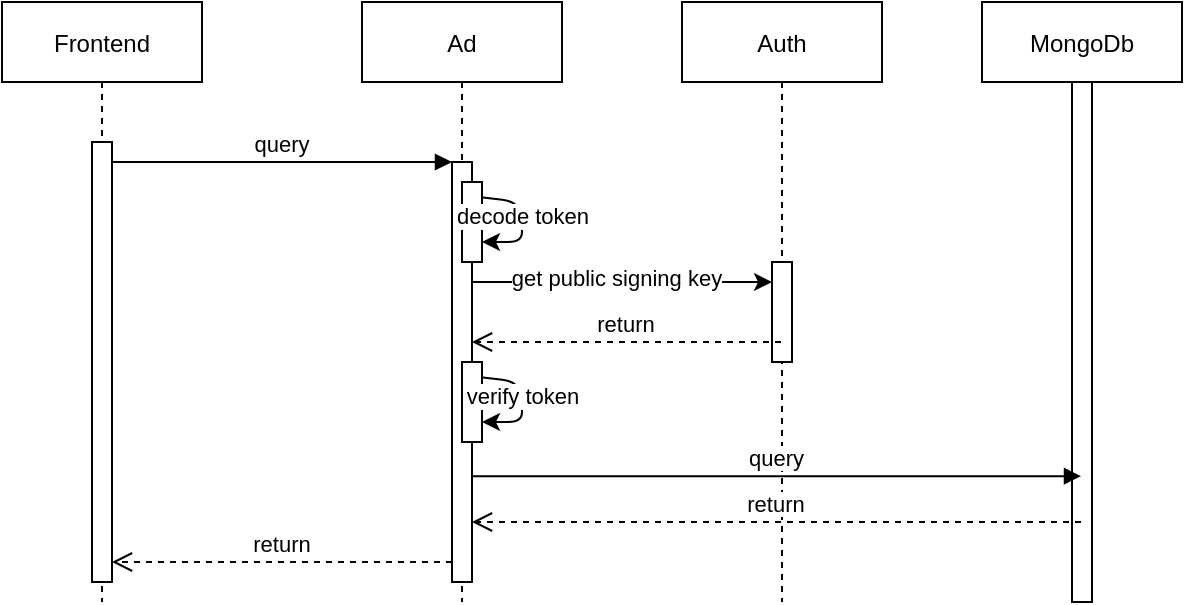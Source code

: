 <mxfile version="13.6.5" type="github">
  <diagram id="kgpKYQtTHZ0yAKxKKP6v" name="Page-1">
    <mxGraphModel dx="815" dy="408" grid="1" gridSize="10" guides="1" tooltips="1" connect="1" arrows="1" fold="1" page="1" pageScale="1" pageWidth="850" pageHeight="1100" math="0" shadow="0">
      <root>
        <mxCell id="0" />
        <mxCell id="1" parent="0" />
        <mxCell id="3nuBFxr9cyL0pnOWT2aG-1" value="Frontend" style="shape=umlLifeline;perimeter=lifelinePerimeter;container=1;collapsible=0;recursiveResize=0;rounded=0;shadow=0;strokeWidth=1;" parent="1" vertex="1">
          <mxGeometry x="120" y="80" width="100" height="300" as="geometry" />
        </mxCell>
        <mxCell id="3nuBFxr9cyL0pnOWT2aG-2" value="" style="points=[];perimeter=orthogonalPerimeter;rounded=0;shadow=0;strokeWidth=1;" parent="3nuBFxr9cyL0pnOWT2aG-1" vertex="1">
          <mxGeometry x="45" y="70" width="10" height="220" as="geometry" />
        </mxCell>
        <mxCell id="3nuBFxr9cyL0pnOWT2aG-5" value="Ad" style="shape=umlLifeline;perimeter=lifelinePerimeter;container=1;collapsible=0;recursiveResize=0;rounded=0;shadow=0;strokeWidth=1;" parent="1" vertex="1">
          <mxGeometry x="300" y="80" width="100" height="300" as="geometry" />
        </mxCell>
        <mxCell id="3nuBFxr9cyL0pnOWT2aG-6" value="" style="points=[];perimeter=orthogonalPerimeter;rounded=0;shadow=0;strokeWidth=1;" parent="3nuBFxr9cyL0pnOWT2aG-5" vertex="1">
          <mxGeometry x="45" y="80" width="10" height="210" as="geometry" />
        </mxCell>
        <mxCell id="EOMGYpdPPCJ4cfen_5Y8-10" value="" style="points=[];perimeter=orthogonalPerimeter;rounded=0;shadow=0;strokeWidth=1;" vertex="1" parent="3nuBFxr9cyL0pnOWT2aG-5">
          <mxGeometry x="50" y="180" width="10" height="40" as="geometry" />
        </mxCell>
        <mxCell id="EOMGYpdPPCJ4cfen_5Y8-11" value="" style="endArrow=classic;html=1;exitX=1.043;exitY=0.193;exitDx=0;exitDy=0;exitPerimeter=0;" edge="1" source="EOMGYpdPPCJ4cfen_5Y8-10" target="EOMGYpdPPCJ4cfen_5Y8-10" parent="3nuBFxr9cyL0pnOWT2aG-5">
          <mxGeometry width="50" height="50" relative="1" as="geometry">
            <mxPoint x="100" y="230" as="sourcePoint" />
            <mxPoint x="150" y="180" as="targetPoint" />
          </mxGeometry>
        </mxCell>
        <mxCell id="EOMGYpdPPCJ4cfen_5Y8-12" value="verify token" style="edgeLabel;html=1;align=center;verticalAlign=middle;resizable=0;points=[];" vertex="1" connectable="0" parent="EOMGYpdPPCJ4cfen_5Y8-11">
          <mxGeometry x="-0.34" y="-6" relative="1" as="geometry">
            <mxPoint x="6" y="7" as="offset" />
          </mxGeometry>
        </mxCell>
        <mxCell id="3nuBFxr9cyL0pnOWT2aG-7" value="return" style="verticalAlign=bottom;endArrow=open;dashed=1;endSize=8;exitX=0;exitY=0.95;shadow=0;strokeWidth=1;" parent="1" edge="1">
          <mxGeometry relative="1" as="geometry">
            <mxPoint x="175" y="360.0" as="targetPoint" />
            <mxPoint x="345" y="360.0" as="sourcePoint" />
          </mxGeometry>
        </mxCell>
        <mxCell id="3nuBFxr9cyL0pnOWT2aG-8" value="query" style="verticalAlign=bottom;endArrow=block;entryX=0;entryY=0;shadow=0;strokeWidth=1;" parent="1" source="3nuBFxr9cyL0pnOWT2aG-2" target="3nuBFxr9cyL0pnOWT2aG-6" edge="1">
          <mxGeometry relative="1" as="geometry">
            <mxPoint x="275" y="160" as="sourcePoint" />
          </mxGeometry>
        </mxCell>
        <mxCell id="EOMGYpdPPCJ4cfen_5Y8-2" value="Auth" style="shape=umlLifeline;perimeter=lifelinePerimeter;container=1;collapsible=0;recursiveResize=0;rounded=0;shadow=0;strokeWidth=1;" vertex="1" parent="1">
          <mxGeometry x="460" y="80" width="100" height="300" as="geometry" />
        </mxCell>
        <mxCell id="EOMGYpdPPCJ4cfen_5Y8-3" value="" style="points=[];perimeter=orthogonalPerimeter;rounded=0;shadow=0;strokeWidth=1;" vertex="1" parent="EOMGYpdPPCJ4cfen_5Y8-2">
          <mxGeometry x="45" y="130" width="10" height="50" as="geometry" />
        </mxCell>
        <mxCell id="EOMGYpdPPCJ4cfen_5Y8-4" value="" style="points=[];perimeter=orthogonalPerimeter;rounded=0;shadow=0;strokeWidth=1;" vertex="1" parent="1">
          <mxGeometry x="350" y="170" width="10" height="40" as="geometry" />
        </mxCell>
        <mxCell id="EOMGYpdPPCJ4cfen_5Y8-5" value="" style="endArrow=classic;html=1;exitX=1.043;exitY=0.193;exitDx=0;exitDy=0;exitPerimeter=0;" edge="1" parent="1" source="EOMGYpdPPCJ4cfen_5Y8-4" target="EOMGYpdPPCJ4cfen_5Y8-4">
          <mxGeometry width="50" height="50" relative="1" as="geometry">
            <mxPoint x="400" y="220" as="sourcePoint" />
            <mxPoint x="450" y="170" as="targetPoint" />
          </mxGeometry>
        </mxCell>
        <mxCell id="EOMGYpdPPCJ4cfen_5Y8-6" value="decode token" style="edgeLabel;html=1;align=center;verticalAlign=middle;resizable=0;points=[];" vertex="1" connectable="0" parent="EOMGYpdPPCJ4cfen_5Y8-5">
          <mxGeometry x="-0.34" y="-6" relative="1" as="geometry">
            <mxPoint x="6" y="7" as="offset" />
          </mxGeometry>
        </mxCell>
        <mxCell id="EOMGYpdPPCJ4cfen_5Y8-7" value="" style="endArrow=classic;html=1;" edge="1" parent="1" source="3nuBFxr9cyL0pnOWT2aG-6" target="EOMGYpdPPCJ4cfen_5Y8-3">
          <mxGeometry width="50" height="50" relative="1" as="geometry">
            <mxPoint x="390" y="250" as="sourcePoint" />
            <mxPoint x="480" y="250" as="targetPoint" />
            <Array as="points">
              <mxPoint x="490" y="220" />
            </Array>
          </mxGeometry>
        </mxCell>
        <mxCell id="EOMGYpdPPCJ4cfen_5Y8-8" value="get public signing key" style="edgeLabel;html=1;align=center;verticalAlign=middle;resizable=0;points=[];" vertex="1" connectable="0" parent="EOMGYpdPPCJ4cfen_5Y8-7">
          <mxGeometry x="-0.039" y="2" relative="1" as="geometry">
            <mxPoint as="offset" />
          </mxGeometry>
        </mxCell>
        <mxCell id="EOMGYpdPPCJ4cfen_5Y8-9" value="return" style="verticalAlign=bottom;endArrow=open;dashed=1;endSize=8;shadow=0;strokeWidth=1;" edge="1" parent="1" source="EOMGYpdPPCJ4cfen_5Y8-2" target="3nuBFxr9cyL0pnOWT2aG-6">
          <mxGeometry relative="1" as="geometry">
            <mxPoint x="360" y="240" as="targetPoint" />
            <mxPoint x="490" y="240" as="sourcePoint" />
            <Array as="points">
              <mxPoint x="420" y="250" />
            </Array>
          </mxGeometry>
        </mxCell>
        <mxCell id="EOMGYpdPPCJ4cfen_5Y8-13" value="MongoDb" style="shape=umlLifeline;perimeter=lifelinePerimeter;container=1;collapsible=0;recursiveResize=0;rounded=0;shadow=0;strokeWidth=1;" vertex="1" parent="1">
          <mxGeometry x="610" y="80" width="100" height="300" as="geometry" />
        </mxCell>
        <mxCell id="EOMGYpdPPCJ4cfen_5Y8-14" value="" style="points=[];perimeter=orthogonalPerimeter;rounded=0;shadow=0;strokeWidth=1;" vertex="1" parent="EOMGYpdPPCJ4cfen_5Y8-13">
          <mxGeometry x="45" y="40" width="10" height="260" as="geometry" />
        </mxCell>
        <mxCell id="EOMGYpdPPCJ4cfen_5Y8-15" value="query" style="verticalAlign=bottom;endArrow=block;shadow=0;strokeWidth=1;exitX=1.029;exitY=0.748;exitDx=0;exitDy=0;exitPerimeter=0;" edge="1" parent="1" source="3nuBFxr9cyL0pnOWT2aG-6" target="EOMGYpdPPCJ4cfen_5Y8-13">
          <mxGeometry relative="1" as="geometry">
            <mxPoint x="460" y="400" as="sourcePoint" />
            <mxPoint x="630" y="400" as="targetPoint" />
          </mxGeometry>
        </mxCell>
        <mxCell id="EOMGYpdPPCJ4cfen_5Y8-16" value="return" style="verticalAlign=bottom;endArrow=open;dashed=1;endSize=8;shadow=0;strokeWidth=1;" edge="1" parent="1" source="EOMGYpdPPCJ4cfen_5Y8-13" target="3nuBFxr9cyL0pnOWT2aG-6">
          <mxGeometry relative="1" as="geometry">
            <mxPoint x="460" y="330" as="targetPoint" />
            <mxPoint x="630" y="330" as="sourcePoint" />
            <Array as="points">
              <mxPoint x="460" y="340" />
            </Array>
          </mxGeometry>
        </mxCell>
      </root>
    </mxGraphModel>
  </diagram>
</mxfile>

